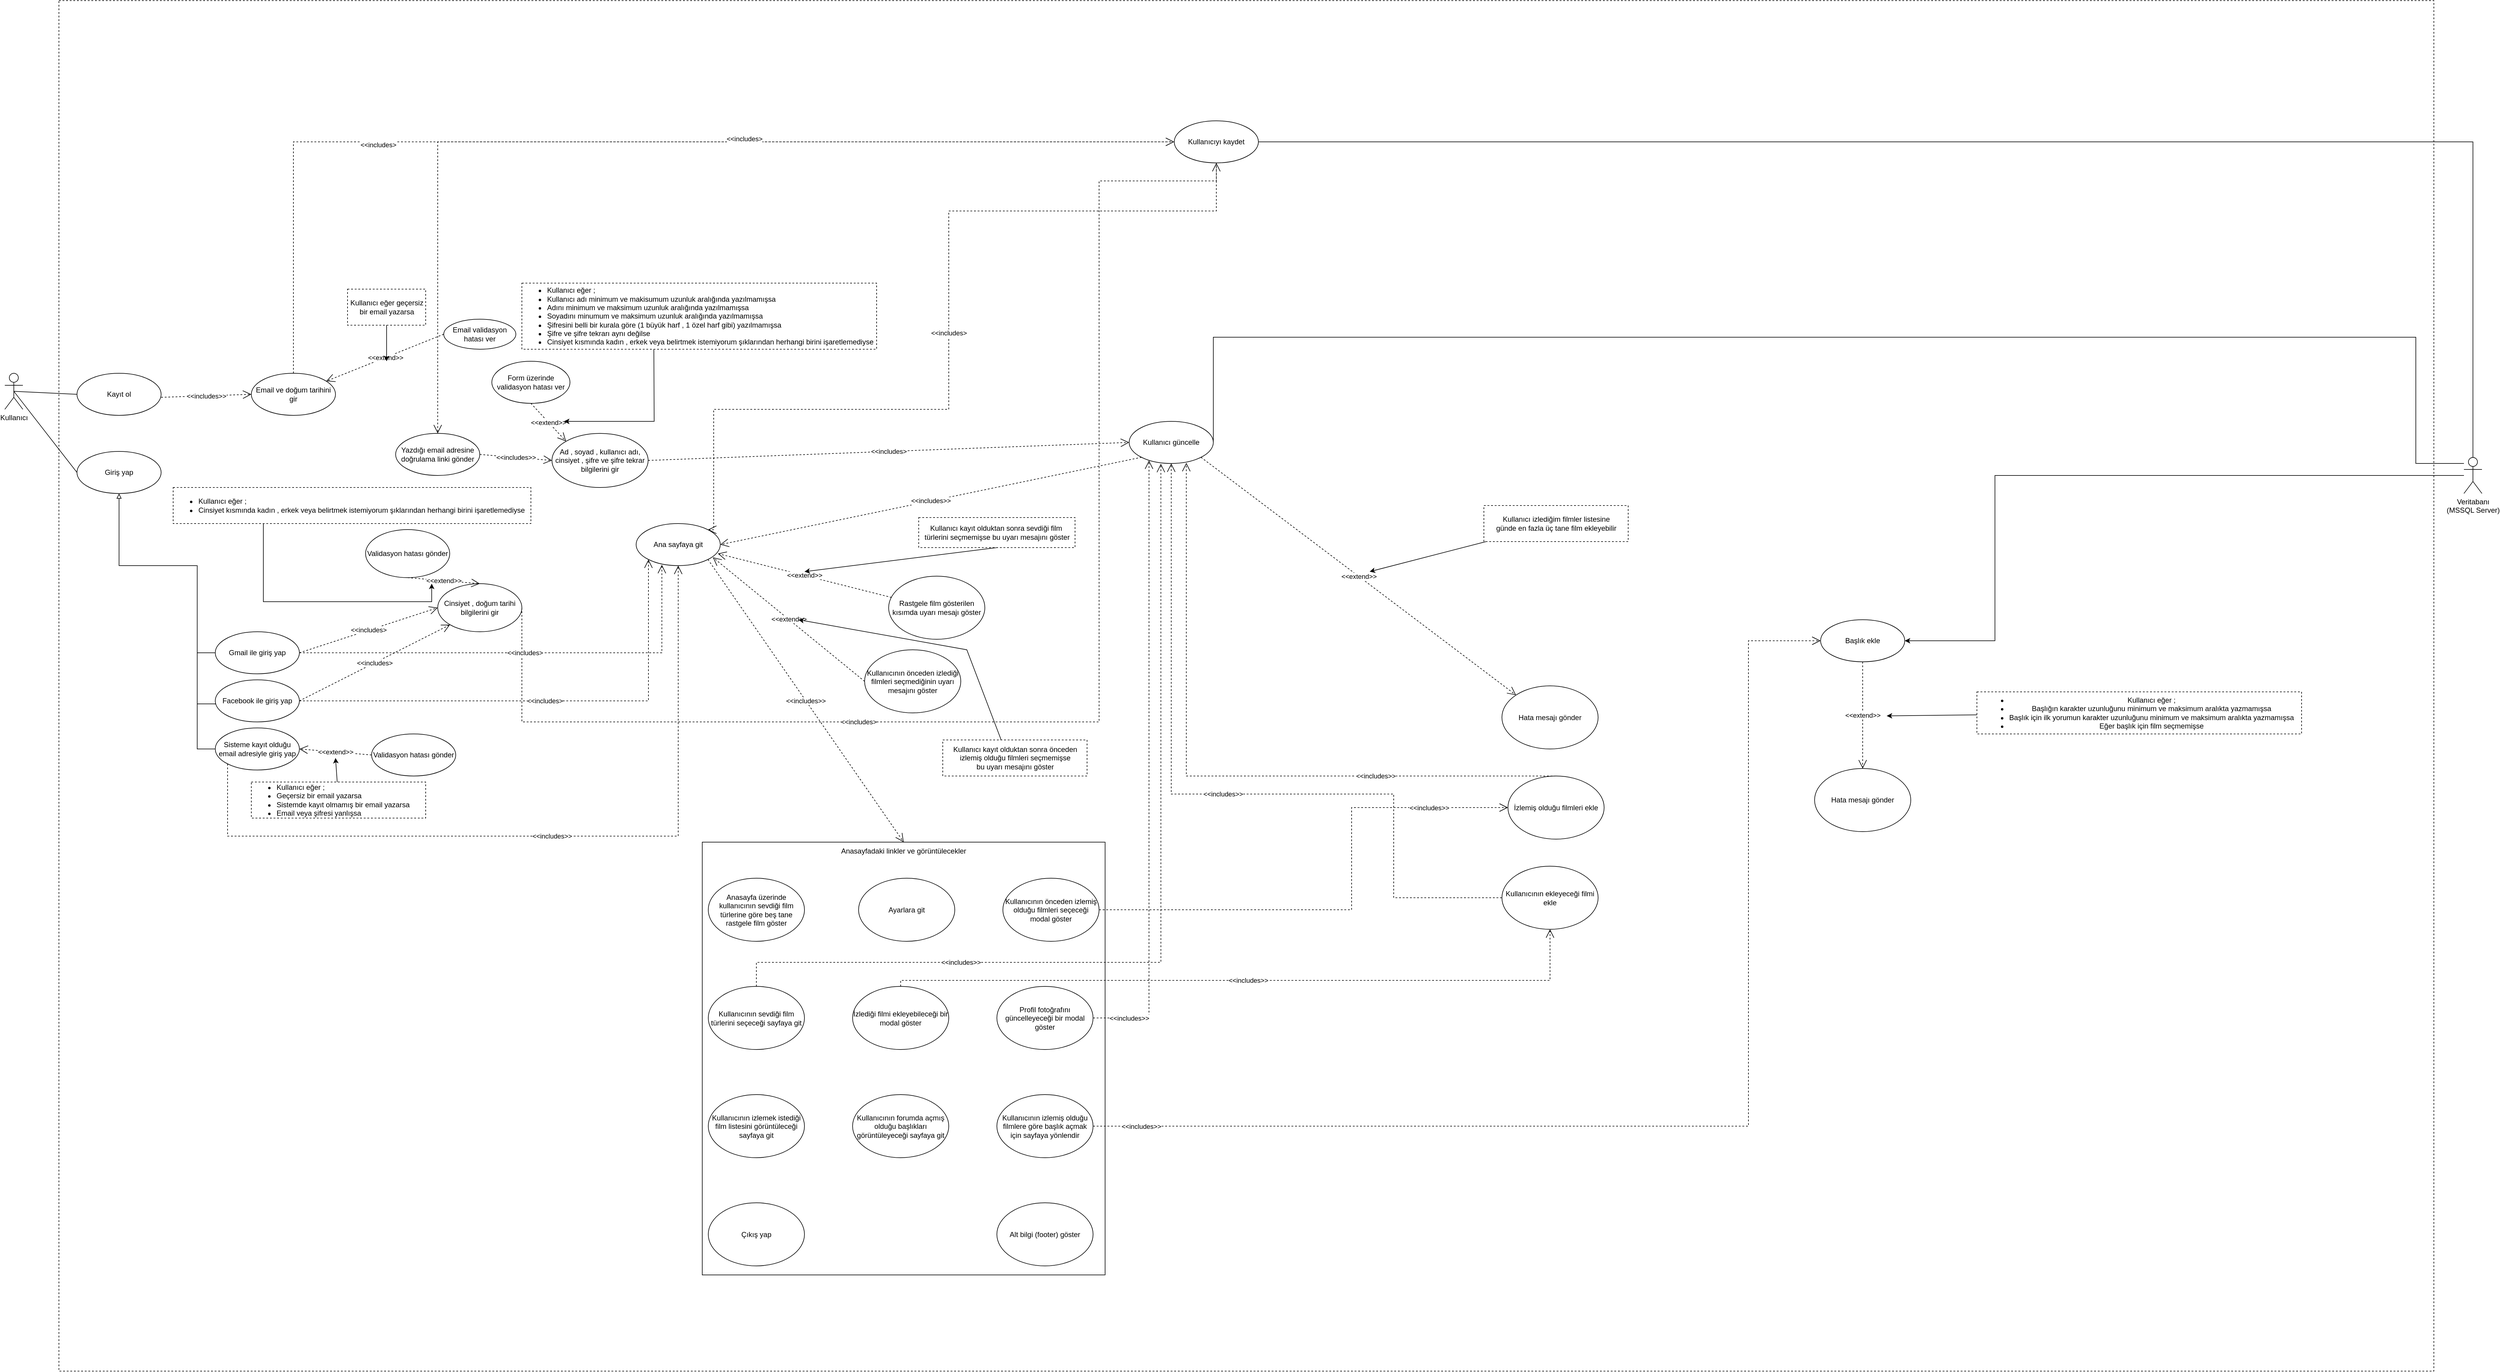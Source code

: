 <mxfile version="20.3.0" type="device"><diagram id="nYmUGHvlGjvbxJEdhtL8" name="Page-1"><mxGraphModel dx="3100" dy="3263" grid="1" gridSize="10" guides="1" tooltips="1" connect="1" arrows="1" fold="1" page="1" pageScale="1" pageWidth="850" pageHeight="1100" math="0" shadow="0"><root><mxCell id="0"/><mxCell id="1" parent="0"/><mxCell id="34n0GKTcj0iohAhTd3tg-10" value="" style="whiteSpace=wrap;html=1;" parent="1" vertex="1"><mxGeometry x="1200" y="1060" width="670" height="720" as="geometry"/></mxCell><mxCell id="LoF7-ym211f0HZ1297J--32" style="rounded=0;orthogonalLoop=1;jettySize=auto;html=1;exitX=0.5;exitY=0.5;exitDx=0;exitDy=0;exitPerimeter=0;entryX=0;entryY=0.5;entryDx=0;entryDy=0;endArrow=none;endFill=0;" parent="1" source="LoF7-ym211f0HZ1297J--1" target="LoF7-ym211f0HZ1297J--3" edge="1"><mxGeometry relative="1" as="geometry"/></mxCell><mxCell id="LoF7-ym211f0HZ1297J--1" value="Kullanıcı" style="shape=umlActor;verticalLabelPosition=bottom;verticalAlign=top;html=1;outlineConnect=0;" parent="1" vertex="1"><mxGeometry x="40" y="280" width="30" height="60" as="geometry"/></mxCell><mxCell id="LoF7-ym211f0HZ1297J--3" value="Kayıt ol" style="ellipse;whiteSpace=wrap;html=1;" parent="1" vertex="1"><mxGeometry x="160" y="280" width="140" height="70" as="geometry"/></mxCell><mxCell id="LoF7-ym211f0HZ1297J--4" value="&amp;lt;&amp;lt;includes&amp;gt;&amp;gt;" style="endArrow=open;endSize=12;dashed=1;html=1;rounded=0;entryX=0;entryY=0.5;entryDx=0;entryDy=0;" parent="1" target="LoF7-ym211f0HZ1297J--5" edge="1"><mxGeometry width="160" relative="1" as="geometry"><mxPoint x="300" y="320" as="sourcePoint"/><mxPoint x="460" y="320" as="targetPoint"/></mxGeometry></mxCell><mxCell id="LoF7-ym211f0HZ1297J--5" value="Email ve doğum tarihini gir" style="ellipse;whiteSpace=wrap;html=1;" parent="1" vertex="1"><mxGeometry x="450" y="280" width="140" height="70" as="geometry"/></mxCell><mxCell id="LoF7-ym211f0HZ1297J--6" value="&amp;lt;&amp;lt;extend&amp;gt;&amp;gt;" style="endArrow=open;endSize=12;dashed=1;html=1;rounded=0;exitX=0;exitY=0.5;exitDx=0;exitDy=0;" parent="1" source="LoF7-ym211f0HZ1297J--7" target="LoF7-ym211f0HZ1297J--5" edge="1"><mxGeometry width="160" relative="1" as="geometry"><mxPoint x="750" y="315" as="sourcePoint"/><mxPoint x="590" y="315" as="targetPoint"/></mxGeometry></mxCell><mxCell id="LoF7-ym211f0HZ1297J--7" value="Email validasyon hatası ver" style="ellipse;whiteSpace=wrap;html=1;" parent="1" vertex="1"><mxGeometry x="770" y="190" width="120" height="50" as="geometry"/></mxCell><mxCell id="LoF7-ym211f0HZ1297J--9" style="edgeStyle=orthogonalEdgeStyle;rounded=0;orthogonalLoop=1;jettySize=auto;html=1;" parent="1" source="LoF7-ym211f0HZ1297J--8" edge="1"><mxGeometry relative="1" as="geometry"><mxPoint x="675" y="260" as="targetPoint"/></mxGeometry></mxCell><mxCell id="LoF7-ym211f0HZ1297J--8" value="Kullanıcı eğer geçersiz &lt;br&gt;bir email yazarsa" style="html=1;dashed=1;align=center;" parent="1" vertex="1"><mxGeometry x="610" y="140" width="130" height="60" as="geometry"/></mxCell><mxCell id="LoF7-ym211f0HZ1297J--10" value="&amp;lt;&amp;lt;includes&amp;gt;" style="endArrow=open;endSize=12;dashed=1;html=1;rounded=0;exitX=0.5;exitY=0;exitDx=0;exitDy=0;entryX=0;entryY=0.5;entryDx=0;entryDy=0;edgeStyle=orthogonalEdgeStyle;" parent="1" source="LoF7-ym211f0HZ1297J--5" target="mA1J3_QjXQ8iPbInQbPa-5" edge="1"><mxGeometry x="-0.432" y="-5" width="160" relative="1" as="geometry"><mxPoint x="500" y="400" as="sourcePoint"/><mxPoint x="680" y="390" as="targetPoint"/><mxPoint as="offset"/></mxGeometry></mxCell><mxCell id="LoF7-ym211f0HZ1297J--11" value="Yazdığı email adresine doğrulama linki gönder" style="ellipse;whiteSpace=wrap;html=1;" parent="1" vertex="1"><mxGeometry x="690" y="380" width="140" height="70" as="geometry"/></mxCell><mxCell id="LoF7-ym211f0HZ1297J--18" value="&amp;lt;&amp;lt;includes&amp;gt;&amp;gt;" style="endArrow=open;endSize=12;dashed=1;html=1;rounded=0;exitX=1;exitY=0.5;exitDx=0;exitDy=0;entryX=0;entryY=0.5;entryDx=0;entryDy=0;" parent="1" source="LoF7-ym211f0HZ1297J--11" target="LoF7-ym211f0HZ1297J--19" edge="1"><mxGeometry width="160" relative="1" as="geometry"><mxPoint x="600" y="550" as="sourcePoint"/><mxPoint x="950" y="415" as="targetPoint"/></mxGeometry></mxCell><mxCell id="LoF7-ym211f0HZ1297J--19" value="Ad , soyad , kullanıcı adı, cinsiyet , şifre ve şifre tekrar bilgilerini gir" style="ellipse;whiteSpace=wrap;html=1;" parent="1" vertex="1"><mxGeometry x="950" y="380" width="160" height="90" as="geometry"/></mxCell><mxCell id="LoF7-ym211f0HZ1297J--20" value="&amp;lt;&amp;lt;extend&amp;gt;&amp;gt;" style="endArrow=open;endSize=12;dashed=1;html=1;rounded=0;entryX=0;entryY=0;entryDx=0;entryDy=0;exitX=0.5;exitY=1;exitDx=0;exitDy=0;" parent="1" source="LoF7-ym211f0HZ1297J--23" target="LoF7-ym211f0HZ1297J--19" edge="1"><mxGeometry width="160" relative="1" as="geometry"><mxPoint x="1020" y="290" as="sourcePoint"/><mxPoint x="889.997" y="369.549" as="targetPoint"/></mxGeometry></mxCell><mxCell id="LoF7-ym211f0HZ1297J--23" value="Form üzerinde validasyon hatası ver" style="ellipse;whiteSpace=wrap;html=1;" parent="1" vertex="1"><mxGeometry x="850" y="260" width="130" height="70" as="geometry"/></mxCell><mxCell id="LoF7-ym211f0HZ1297J--27" style="edgeStyle=orthogonalEdgeStyle;rounded=0;orthogonalLoop=1;jettySize=auto;html=1;exitX=0.372;exitY=0.991;exitDx=0;exitDy=0;exitPerimeter=0;" parent="1" source="LoF7-ym211f0HZ1297J--26" edge="1"><mxGeometry relative="1" as="geometry"><mxPoint x="970" y="360" as="targetPoint"/><Array as="points"><mxPoint x="1120" y="241"/><mxPoint x="1120" y="360"/></Array></mxGeometry></mxCell><mxCell id="LoF7-ym211f0HZ1297J--26" value="&lt;ul&gt;&lt;li&gt;Kullanıcı eğer ;&lt;/li&gt;&lt;li&gt;Kullanıcı adı minimum ve makisumum uzunluk aralığında yazılmamışsa&lt;/li&gt;&lt;li&gt;Adını minimum ve maksimum uzunluk aralığında yazılmamışsa&lt;/li&gt;&lt;li&gt;Soyadını minumum ve maksimum uzunluk aralığında yazılmamışsa&lt;/li&gt;&lt;li&gt;Şifresini belli bir kurala göre (1 büyük harf , 1 özel harf gibi) yazılmamışsa&lt;/li&gt;&lt;li&gt;Şifre ve şifre tekrarı aynı değilse&amp;nbsp;&lt;/li&gt;&lt;li style=&quot;&quot;&gt;Cinsiyet kısmında kadın , erkek veya belirtmek istemiyorum şıklarından herhangi birini işaretlemediyse&lt;/li&gt;&lt;/ul&gt;" style="html=1;dashed=1;align=left;" parent="1" vertex="1"><mxGeometry x="900" y="130" width="590" height="110" as="geometry"/></mxCell><mxCell id="LoF7-ym211f0HZ1297J--28" value="&amp;lt;&amp;lt;includes&amp;gt;&amp;gt;" style="endArrow=open;endSize=12;dashed=1;html=1;rounded=0;exitX=0;exitY=1;exitDx=0;exitDy=0;entryX=1;entryY=0.5;entryDx=0;entryDy=0;" parent="1" source="l8358WS5dhzdJ6HEJm18-1" target="LoF7-ym211f0HZ1297J--29" edge="1"><mxGeometry width="160" relative="1" as="geometry"><mxPoint x="960.0" y="540" as="sourcePoint"/><mxPoint x="1210" y="415" as="targetPoint"/></mxGeometry></mxCell><mxCell id="LoF7-ym211f0HZ1297J--29" value="Ana sayfaya git" style="ellipse;whiteSpace=wrap;html=1;" parent="1" vertex="1"><mxGeometry x="1090" y="530" width="140" height="70" as="geometry"/></mxCell><mxCell id="LoF7-ym211f0HZ1297J--33" value="Giriş yap" style="ellipse;whiteSpace=wrap;html=1;" parent="1" vertex="1"><mxGeometry x="160" y="410" width="140" height="70" as="geometry"/></mxCell><mxCell id="LoF7-ym211f0HZ1297J--41" style="edgeStyle=orthogonalEdgeStyle;rounded=0;orthogonalLoop=1;jettySize=auto;html=1;endArrow=none;endFill=0;" parent="1" source="LoF7-ym211f0HZ1297J--35" edge="1"><mxGeometry relative="1" as="geometry"><mxPoint x="360" y="820" as="targetPoint"/><Array as="points"><mxPoint x="360" y="745"/><mxPoint x="360" y="820"/></Array></mxGeometry></mxCell><mxCell id="LoF7-ym211f0HZ1297J--35" value="Gmail ile giriş yap" style="ellipse;whiteSpace=wrap;html=1;" parent="1" vertex="1"><mxGeometry x="390" y="710" width="140" height="70" as="geometry"/></mxCell><mxCell id="LoF7-ym211f0HZ1297J--42" style="edgeStyle=orthogonalEdgeStyle;rounded=0;orthogonalLoop=1;jettySize=auto;html=1;endArrow=none;endFill=0;" parent="1" source="LoF7-ym211f0HZ1297J--36" edge="1"><mxGeometry relative="1" as="geometry"><mxPoint x="360" y="820" as="targetPoint"/><Array as="points"><mxPoint x="360" y="830"/></Array></mxGeometry></mxCell><mxCell id="LoF7-ym211f0HZ1297J--36" value="Facebook ile giriş yap" style="ellipse;whiteSpace=wrap;html=1;" parent="1" vertex="1"><mxGeometry x="390" y="790" width="140" height="70" as="geometry"/></mxCell><mxCell id="LoF7-ym211f0HZ1297J--43" style="edgeStyle=orthogonalEdgeStyle;rounded=0;orthogonalLoop=1;jettySize=auto;html=1;entryX=0.5;entryY=1;entryDx=0;entryDy=0;endArrow=block;endFill=0;" parent="1" source="LoF7-ym211f0HZ1297J--37" target="LoF7-ym211f0HZ1297J--33" edge="1"><mxGeometry relative="1" as="geometry"><Array as="points"><mxPoint x="360" y="905"/><mxPoint x="360" y="600"/><mxPoint x="230" y="600"/></Array></mxGeometry></mxCell><mxCell id="LoF7-ym211f0HZ1297J--37" value="Sisteme kayıt olduğu email adresiyle giriş yap" style="ellipse;whiteSpace=wrap;html=1;" parent="1" vertex="1"><mxGeometry x="390" y="870" width="140" height="70" as="geometry"/></mxCell><mxCell id="LoF7-ym211f0HZ1297J--48" style="rounded=0;orthogonalLoop=1;jettySize=auto;html=1;exitX=0.5;exitY=0.5;exitDx=0;exitDy=0;exitPerimeter=0;entryX=0;entryY=0.5;entryDx=0;entryDy=0;endArrow=none;endFill=0;" parent="1" source="LoF7-ym211f0HZ1297J--1" target="LoF7-ym211f0HZ1297J--33" edge="1"><mxGeometry relative="1" as="geometry"><mxPoint x="65" y="320" as="sourcePoint"/><mxPoint x="170" y="325" as="targetPoint"/></mxGeometry></mxCell><mxCell id="LoF7-ym211f0HZ1297J--50" value="Validasyon hatası gönder" style="ellipse;whiteSpace=wrap;html=1;" parent="1" vertex="1"><mxGeometry x="650" y="880" width="140" height="70" as="geometry"/></mxCell><mxCell id="LoF7-ym211f0HZ1297J--52" value="&amp;lt;&amp;lt;extend&amp;gt;&amp;gt;" style="endArrow=open;endSize=12;dashed=1;html=1;rounded=0;exitX=0;exitY=0.5;exitDx=0;exitDy=0;entryX=1;entryY=0.5;entryDx=0;entryDy=0;" parent="1" source="LoF7-ym211f0HZ1297J--50" target="LoF7-ym211f0HZ1297J--37" edge="1"><mxGeometry width="160" relative="1" as="geometry"><mxPoint x="700" y="900" as="sourcePoint"/><mxPoint x="540" y="900" as="targetPoint"/></mxGeometry></mxCell><mxCell id="LoF7-ym211f0HZ1297J--54" style="rounded=0;orthogonalLoop=1;jettySize=auto;html=1;startArrow=none;startFill=0;endArrow=classic;endFill=1;" parent="1" source="LoF7-ym211f0HZ1297J--53" edge="1"><mxGeometry relative="1" as="geometry"><mxPoint x="590" y="920" as="targetPoint"/></mxGeometry></mxCell><mxCell id="LoF7-ym211f0HZ1297J--53" value="&lt;ul&gt;&lt;li&gt;Kullanıcı eğer ;&lt;/li&gt;&lt;li&gt;Geçersiz bir email yazarsa&lt;/li&gt;&lt;li&gt;Sistemde kayıt olmamış bir email yazarsa&lt;/li&gt;&lt;li&gt;Email veya şifresi yanlışsa&lt;/li&gt;&lt;/ul&gt;" style="html=1;dashed=1;align=left;" parent="1" vertex="1"><mxGeometry x="450" y="960" width="290" height="60" as="geometry"/></mxCell><mxCell id="LoF7-ym211f0HZ1297J--56" value="&amp;lt;&amp;lt;includes&amp;gt;&amp;gt;" style="endArrow=open;endSize=12;dashed=1;html=1;rounded=0;exitX=0;exitY=1;exitDx=0;exitDy=0;entryX=0.5;entryY=1;entryDx=0;entryDy=0;edgeStyle=orthogonalEdgeStyle;" parent="1" source="LoF7-ym211f0HZ1297J--37" target="LoF7-ym211f0HZ1297J--29" edge="1"><mxGeometry width="160" relative="1" as="geometry"><mxPoint x="700.0" y="540.0" as="sourcePoint"/><mxPoint x="780" y="640" as="targetPoint"/><Array as="points"><mxPoint x="411" y="1050"/><mxPoint x="1160" y="1050"/></Array></mxGeometry></mxCell><mxCell id="LoF7-ym211f0HZ1297J--58" value="Cinsiyet , doğum tarihi bilgilerini gir" style="ellipse;whiteSpace=wrap;html=1;" parent="1" vertex="1"><mxGeometry x="760" y="630" width="140" height="80" as="geometry"/></mxCell><mxCell id="LoF7-ym211f0HZ1297J--63" value="&amp;lt;&amp;lt;includes&amp;gt;" style="endArrow=open;endSize=12;dashed=1;html=1;rounded=0;exitX=1;exitY=0.5;exitDx=0;exitDy=0;entryX=0;entryY=0.5;entryDx=0;entryDy=0;" parent="1" source="LoF7-ym211f0HZ1297J--35" target="LoF7-ym211f0HZ1297J--58" edge="1"><mxGeometry width="160" relative="1" as="geometry"><mxPoint x="550" y="760.0" as="sourcePoint"/><mxPoint x="720.0" y="825.0" as="targetPoint"/></mxGeometry></mxCell><mxCell id="LoF7-ym211f0HZ1297J--64" value="&amp;lt;&amp;lt;includes&amp;gt;" style="endArrow=open;endSize=12;dashed=1;html=1;rounded=0;exitX=1;exitY=0.5;exitDx=0;exitDy=0;entryX=0;entryY=1;entryDx=0;entryDy=0;" parent="1" source="LoF7-ym211f0HZ1297J--36" target="LoF7-ym211f0HZ1297J--58" edge="1"><mxGeometry width="160" relative="1" as="geometry"><mxPoint x="540.0" y="755" as="sourcePoint"/><mxPoint x="650.0" y="740" as="targetPoint"/></mxGeometry></mxCell><mxCell id="LoF7-ym211f0HZ1297J--65" value="Validasyon hatası gönder" style="ellipse;whiteSpace=wrap;html=1;" parent="1" vertex="1"><mxGeometry x="640" y="540" width="140" height="80" as="geometry"/></mxCell><mxCell id="LoF7-ym211f0HZ1297J--66" value="&amp;lt;&amp;lt;extend&amp;gt;&amp;gt;" style="endArrow=open;endSize=12;dashed=1;html=1;rounded=0;entryX=0.5;entryY=0;entryDx=0;entryDy=0;exitX=0.5;exitY=1;exitDx=0;exitDy=0;" parent="1" source="LoF7-ym211f0HZ1297J--65" target="LoF7-ym211f0HZ1297J--58" edge="1"><mxGeometry width="160" relative="1" as="geometry"><mxPoint x="841.57" y="610" as="sourcePoint"/><mxPoint x="900.001" y="673.18" as="targetPoint"/></mxGeometry></mxCell><mxCell id="LoF7-ym211f0HZ1297J--68" style="edgeStyle=orthogonalEdgeStyle;rounded=0;orthogonalLoop=1;jettySize=auto;html=1;startArrow=none;startFill=0;endArrow=classic;endFill=1;" parent="1" source="LoF7-ym211f0HZ1297J--67" edge="1"><mxGeometry relative="1" as="geometry"><mxPoint x="750" y="630" as="targetPoint"/><Array as="points"><mxPoint x="470" y="660"/></Array></mxGeometry></mxCell><mxCell id="LoF7-ym211f0HZ1297J--67" value="&lt;ul&gt;&lt;li&gt;Kullanıcı eğer ;&lt;/li&gt;&lt;li&gt;&lt;span style=&quot;background-color: initial;&quot;&gt;Cinsiyet kısmında kadın , erkek veya&amp;nbsp;&lt;/span&gt;belirtmek istemiyorum şıklarından herhangi&amp;nbsp;&lt;span style=&quot;background-color: initial;&quot;&gt;birini işaretlemediyse&lt;/span&gt;&lt;/li&gt;&lt;/ul&gt;" style="html=1;dashed=1;align=left;" parent="1" vertex="1"><mxGeometry x="320" y="470" width="595" height="60" as="geometry"/></mxCell><mxCell id="LoF7-ym211f0HZ1297J--70" value="&amp;lt;&amp;lt;includes&amp;gt;" style="endArrow=open;endSize=12;dashed=1;html=1;rounded=0;exitX=1;exitY=0.5;exitDx=0;exitDy=0;entryX=0;entryY=1;entryDx=0;entryDy=0;edgeStyle=orthogonalEdgeStyle;" parent="1" source="LoF7-ym211f0HZ1297J--36" target="LoF7-ym211f0HZ1297J--29" edge="1"><mxGeometry width="160" relative="1" as="geometry"><mxPoint x="670" y="860" as="sourcePoint"/><mxPoint x="800.503" y="773.284" as="targetPoint"/></mxGeometry></mxCell><mxCell id="LoF7-ym211f0HZ1297J--72" value="&amp;lt;&amp;lt;includes&amp;gt;" style="endArrow=open;endSize=12;dashed=1;html=1;rounded=0;exitX=1;exitY=0.5;exitDx=0;exitDy=0;edgeStyle=orthogonalEdgeStyle;entryX=0.5;entryY=1;entryDx=0;entryDy=0;" parent="1" source="LoF7-ym211f0HZ1297J--58" target="mA1J3_QjXQ8iPbInQbPa-5" edge="1"><mxGeometry x="-0.341" width="160" relative="1" as="geometry"><mxPoint x="550" y="790.25" as="sourcePoint"/><mxPoint x="2050" y="-40" as="targetPoint"/><Array as="points"><mxPoint x="900" y="860"/><mxPoint x="1860" y="860"/><mxPoint x="1860" y="-40"/><mxPoint x="2055" y="-40"/></Array><mxPoint as="offset"/></mxGeometry></mxCell><mxCell id="l8358WS5dhzdJ6HEJm18-3" style="rounded=0;orthogonalLoop=1;jettySize=auto;html=1;entryX=1;entryY=0.5;entryDx=0;entryDy=0;endArrow=none;endFill=0;edgeStyle=orthogonalEdgeStyle;" parent="1" source="mA1J3_QjXQ8iPbInQbPa-1" target="l8358WS5dhzdJ6HEJm18-1" edge="1"><mxGeometry relative="1" as="geometry"><Array as="points"><mxPoint x="4050" y="430"/><mxPoint x="4050" y="220"/><mxPoint x="2050" y="220"/></Array></mxGeometry></mxCell><mxCell id="xYG-eYfG14f2TytHCqUJ-10" style="edgeStyle=orthogonalEdgeStyle;rounded=0;orthogonalLoop=1;jettySize=auto;html=1;entryX=1;entryY=0.5;entryDx=0;entryDy=0;" edge="1" parent="1" source="mA1J3_QjXQ8iPbInQbPa-1" target="xYG-eYfG14f2TytHCqUJ-6"><mxGeometry relative="1" as="geometry"><Array as="points"><mxPoint x="3350" y="725"/></Array></mxGeometry></mxCell><mxCell id="mA1J3_QjXQ8iPbInQbPa-1" value="Veritabanı&lt;br&gt;(MSSQL Server)" style="shape=umlActor;verticalLabelPosition=bottom;verticalAlign=top;html=1;outlineConnect=0;" parent="1" vertex="1"><mxGeometry x="4130" y="420" width="30" height="60" as="geometry"/></mxCell><mxCell id="mA1J3_QjXQ8iPbInQbPa-7" style="edgeStyle=orthogonalEdgeStyle;rounded=0;orthogonalLoop=1;jettySize=auto;html=1;entryX=0.5;entryY=0;entryDx=0;entryDy=0;entryPerimeter=0;endArrow=none;endFill=0;" parent="1" source="mA1J3_QjXQ8iPbInQbPa-5" target="mA1J3_QjXQ8iPbInQbPa-1" edge="1"><mxGeometry relative="1" as="geometry"/></mxCell><mxCell id="mA1J3_QjXQ8iPbInQbPa-5" value="Kullanıcıyı kaydet" style="ellipse;whiteSpace=wrap;html=1;" parent="1" vertex="1"><mxGeometry x="1985" y="-140" width="140" height="70" as="geometry"/></mxCell><mxCell id="mA1J3_QjXQ8iPbInQbPa-8" value="&amp;lt;&amp;lt;includes&amp;gt;" style="endArrow=open;endSize=12;dashed=1;html=1;rounded=0;exitX=0;exitY=0.5;exitDx=0;exitDy=0;entryX=0.5;entryY=0;entryDx=0;entryDy=0;edgeStyle=orthogonalEdgeStyle;" parent="1" source="mA1J3_QjXQ8iPbInQbPa-5" target="LoF7-ym211f0HZ1297J--11" edge="1"><mxGeometry x="-0.164" y="-5" width="160" relative="1" as="geometry"><mxPoint x="1285.0" y="-95" as="sourcePoint"/><mxPoint x="530" y="290" as="targetPoint"/><Array as="points"><mxPoint x="760" y="-105"/></Array><mxPoint as="offset"/></mxGeometry></mxCell><mxCell id="l8358WS5dhzdJ6HEJm18-1" value="Kullanıcı güncelle" style="ellipse;whiteSpace=wrap;html=1;" parent="1" vertex="1"><mxGeometry x="1910" y="360" width="140" height="70" as="geometry"/></mxCell><mxCell id="l8358WS5dhzdJ6HEJm18-2" value="&amp;lt;&amp;lt;includes&amp;gt;" style="endArrow=open;endSize=12;dashed=1;html=1;rounded=0;exitX=1;exitY=0.5;exitDx=0;exitDy=0;entryX=0;entryY=0.5;entryDx=0;entryDy=0;" parent="1" source="LoF7-ym211f0HZ1297J--19" target="l8358WS5dhzdJ6HEJm18-1" edge="1"><mxGeometry width="160" relative="1" as="geometry"><mxPoint x="1360" y="780" as="sourcePoint"/><mxPoint x="1895.503" y="319.749" as="targetPoint"/></mxGeometry></mxCell><mxCell id="l8358WS5dhzdJ6HEJm18-4" value="Anasayfa üzerinde kullanıcının sevdiği film türlerine göre beş tane rastgele film göster" style="ellipse;whiteSpace=wrap;html=1;" parent="1" vertex="1"><mxGeometry x="1210" y="1120" width="160" height="105" as="geometry"/></mxCell><mxCell id="l8358WS5dhzdJ6HEJm18-5" value="&amp;lt;&amp;lt;includes&amp;gt;&amp;gt;" style="endArrow=open;endSize=12;dashed=1;html=1;rounded=0;exitX=1;exitY=1;exitDx=0;exitDy=0;entryX=0.5;entryY=0;entryDx=0;entryDy=0;" parent="1" source="LoF7-ym211f0HZ1297J--29" target="34n0GKTcj0iohAhTd3tg-11" edge="1"><mxGeometry width="160" relative="1" as="geometry"><mxPoint x="1300" y="710" as="sourcePoint"/><mxPoint x="1480.503" y="734.749" as="targetPoint"/></mxGeometry></mxCell><mxCell id="l8358WS5dhzdJ6HEJm18-6" value="Rastgele film gösterilen kısımda uyarı mesajı göster" style="ellipse;whiteSpace=wrap;html=1;" parent="1" vertex="1"><mxGeometry x="1510" y="617.5" width="160" height="105" as="geometry"/></mxCell><mxCell id="l8358WS5dhzdJ6HEJm18-7" value="&amp;lt;&amp;lt;extend&amp;gt;&amp;gt;" style="endArrow=open;endSize=12;dashed=1;html=1;rounded=0;exitX=0.031;exitY=0.338;exitDx=0;exitDy=0;entryX=0.971;entryY=0.714;entryDx=0;entryDy=0;entryPerimeter=0;exitPerimeter=0;" parent="1" source="l8358WS5dhzdJ6HEJm18-6" target="LoF7-ym211f0HZ1297J--29" edge="1"><mxGeometry width="160" relative="1" as="geometry"><mxPoint x="1595.503" y="654.749" as="sourcePoint"/><mxPoint x="1415" y="630" as="targetPoint"/></mxGeometry></mxCell><mxCell id="l8358WS5dhzdJ6HEJm18-9" style="edgeStyle=none;rounded=0;orthogonalLoop=1;jettySize=auto;html=1;endArrow=classic;endFill=1;exitX=0.5;exitY=1;exitDx=0;exitDy=0;" parent="1" source="l8358WS5dhzdJ6HEJm18-8" edge="1"><mxGeometry relative="1" as="geometry"><mxPoint x="1370" y="610" as="targetPoint"/></mxGeometry></mxCell><mxCell id="l8358WS5dhzdJ6HEJm18-8" value="Kullanıcı kayıt olduktan sonra sevdiği film&amp;nbsp;&lt;br&gt;türlerini seçmemişse bu uyarı mesajını göster" style="html=1;dashed=1;align=center;" parent="1" vertex="1"><mxGeometry x="1560" y="520" width="260" height="50" as="geometry"/></mxCell><mxCell id="34n0GKTcj0iohAhTd3tg-2" value="&amp;lt;&amp;lt;includes&amp;gt;" style="endArrow=open;endSize=12;dashed=1;html=1;rounded=0;exitX=0.5;exitY=1;exitDx=0;exitDy=0;entryX=1;entryY=0;entryDx=0;entryDy=0;edgeStyle=orthogonalEdgeStyle;" parent="1" source="mA1J3_QjXQ8iPbInQbPa-5" target="LoF7-ym211f0HZ1297J--29" edge="1"><mxGeometry width="160" relative="1" as="geometry"><mxPoint x="2585.503" y="9.749" as="sourcePoint"/><mxPoint x="1340" y="470" as="targetPoint"/><Array as="points"><mxPoint x="2055" y="10"/><mxPoint x="1610" y="10"/><mxPoint x="1610" y="340"/><mxPoint x="1219" y="340"/></Array></mxGeometry></mxCell><mxCell id="34n0GKTcj0iohAhTd3tg-4" value="&amp;lt;&amp;lt;includes&amp;gt;" style="endArrow=open;endSize=12;dashed=1;html=1;rounded=0;exitX=1;exitY=0.5;exitDx=0;exitDy=0;entryX=0.306;entryY=0.981;entryDx=0;entryDy=0;edgeStyle=orthogonalEdgeStyle;entryPerimeter=0;" parent="1" source="LoF7-ym211f0HZ1297J--35" target="LoF7-ym211f0HZ1297J--29" edge="1"><mxGeometry width="160" relative="1" as="geometry"><mxPoint x="550" y="795.13" as="sourcePoint"/><mxPoint x="1140.503" y="544.879" as="targetPoint"/></mxGeometry></mxCell><mxCell id="34n0GKTcj0iohAhTd3tg-5" value="&amp;lt;&amp;lt;extend&amp;gt;&amp;gt;" style="endArrow=open;endSize=12;dashed=1;html=1;rounded=0;entryX=0.912;entryY=0.804;entryDx=0;entryDy=0;entryPerimeter=0;exitX=0;exitY=0.5;exitDx=0;exitDy=0;" parent="1" source="34n0GKTcj0iohAhTd3tg-6" target="LoF7-ym211f0HZ1297J--29" edge="1"><mxGeometry width="160" relative="1" as="geometry"><mxPoint x="1450" y="760" as="sourcePoint"/><mxPoint x="1220.98" y="617.5" as="targetPoint"/></mxGeometry></mxCell><mxCell id="34n0GKTcj0iohAhTd3tg-6" value="Kullanıcının önceden izlediği filmleri seçmediğinin uyarı mesajını göster" style="ellipse;whiteSpace=wrap;html=1;" parent="1" vertex="1"><mxGeometry x="1470" y="740" width="160" height="105" as="geometry"/></mxCell><mxCell id="34n0GKTcj0iohAhTd3tg-7" style="edgeStyle=none;rounded=0;orthogonalLoop=1;jettySize=auto;html=1;endArrow=classic;endFill=1;exitX=0.5;exitY=1;exitDx=0;exitDy=0;" parent="1" source="34n0GKTcj0iohAhTd3tg-8" edge="1"><mxGeometry relative="1" as="geometry"><mxPoint x="1360" y="690" as="targetPoint"/><Array as="points"><mxPoint x="1640" y="740"/></Array></mxGeometry></mxCell><mxCell id="34n0GKTcj0iohAhTd3tg-8" value="Kullanıcı kayıt olduktan sonra önceden &lt;br&gt;izlemiş olduğu filmleri&amp;nbsp;seçmemişse &lt;br&gt;bu uyarı mesajını göster" style="html=1;dashed=1;align=center;" parent="1" vertex="1"><mxGeometry x="1600" y="890" width="240" height="60" as="geometry"/></mxCell><mxCell id="34n0GKTcj0iohAhTd3tg-11" value="Anasayfadaki linkler ve görüntülecekler" style="text;html=1;strokeColor=none;fillColor=none;align=center;verticalAlign=middle;whiteSpace=wrap;rounded=0;" parent="1" vertex="1"><mxGeometry x="1200" y="1060" width="670" height="30" as="geometry"/></mxCell><mxCell id="34n0GKTcj0iohAhTd3tg-13" value="Ayarlara git" style="ellipse;whiteSpace=wrap;html=1;" parent="1" vertex="1"><mxGeometry x="1460" y="1120" width="160" height="105" as="geometry"/></mxCell><mxCell id="34n0GKTcj0iohAhTd3tg-14" value="Kullanıcının önceden izlemiş olduğu filmleri seçeceği modal göster" style="ellipse;whiteSpace=wrap;html=1;" parent="1" vertex="1"><mxGeometry x="1700" y="1120" width="160" height="105" as="geometry"/></mxCell><mxCell id="34n0GKTcj0iohAhTd3tg-17" value="Kullanıcının sevdiği film türlerini seçeceği sayfaya git" style="ellipse;whiteSpace=wrap;html=1;" parent="1" vertex="1"><mxGeometry x="1210" y="1300" width="160" height="105" as="geometry"/></mxCell><mxCell id="34n0GKTcj0iohAhTd3tg-18" value="Profil fotoğrafını güncelleyeceği bir modal göster" style="ellipse;whiteSpace=wrap;html=1;" parent="1" vertex="1"><mxGeometry x="1690" y="1300" width="160" height="105" as="geometry"/></mxCell><mxCell id="34n0GKTcj0iohAhTd3tg-20" value="İzlediği filmi ekleyebileceği bir modal göster" style="ellipse;whiteSpace=wrap;html=1;" parent="1" vertex="1"><mxGeometry x="1450" y="1300" width="160" height="105" as="geometry"/></mxCell><mxCell id="34n0GKTcj0iohAhTd3tg-21" value="Kullanıcının izlemek istediği film listesini görüntüleceği sayfaya git" style="ellipse;whiteSpace=wrap;html=1;" parent="1" vertex="1"><mxGeometry x="1210" y="1480" width="160" height="105" as="geometry"/></mxCell><mxCell id="34n0GKTcj0iohAhTd3tg-22" value="Kullanıcının forumda açmış olduğu başlıkları görüntüleyeceği sayfaya git" style="ellipse;whiteSpace=wrap;html=1;" parent="1" vertex="1"><mxGeometry x="1450" y="1480" width="160" height="105" as="geometry"/></mxCell><mxCell id="34n0GKTcj0iohAhTd3tg-23" value="Kullanıcının izlemiş olduğu filmlere göre başlık açmak için sayfaya yönlendir" style="ellipse;whiteSpace=wrap;html=1;" parent="1" vertex="1"><mxGeometry x="1690" y="1480" width="160" height="105" as="geometry"/></mxCell><mxCell id="34n0GKTcj0iohAhTd3tg-24" value="Çıkış yap" style="ellipse;whiteSpace=wrap;html=1;" parent="1" vertex="1"><mxGeometry x="1210" y="1660" width="160" height="105" as="geometry"/></mxCell><mxCell id="34n0GKTcj0iohAhTd3tg-25" value="Alt bilgi (footer) göster" style="ellipse;whiteSpace=wrap;html=1;" parent="1" vertex="1"><mxGeometry x="1690" y="1660" width="160" height="105" as="geometry"/></mxCell><mxCell id="34n0GKTcj0iohAhTd3tg-28" value="&amp;lt;&amp;lt;includes&amp;gt;&amp;gt;" style="endArrow=open;endSize=12;dashed=1;html=1;rounded=0;exitX=0.5;exitY=0;exitDx=0;exitDy=0;entryX=0.5;entryY=1;entryDx=0;entryDy=0;edgeStyle=orthogonalEdgeStyle;" parent="1" source="34n0GKTcj0iohAhTd3tg-20" target="34n0GKTcj0iohAhTd3tg-31" edge="1"><mxGeometry width="160" relative="1" as="geometry"><mxPoint x="2660.503" y="944.749" as="sourcePoint"/><mxPoint x="1960" y="1090" as="targetPoint"/><Array as="points"><mxPoint x="1530" y="1290"/><mxPoint x="2610" y="1290"/></Array></mxGeometry></mxCell><mxCell id="34n0GKTcj0iohAhTd3tg-31" value="Kullanıcının ekleyeceği filmi ekle" style="ellipse;whiteSpace=wrap;html=1;" parent="1" vertex="1"><mxGeometry x="2530" y="1100" width="160" height="105" as="geometry"/></mxCell><mxCell id="34n0GKTcj0iohAhTd3tg-32" value="Hata mesajı gönder" style="ellipse;whiteSpace=wrap;html=1;" parent="1" vertex="1"><mxGeometry x="2530" y="800" width="160" height="105" as="geometry"/></mxCell><mxCell id="34n0GKTcj0iohAhTd3tg-33" value="&amp;lt;&amp;lt;includes&amp;gt;&amp;gt;" style="endArrow=open;endSize=12;dashed=1;html=1;rounded=0;exitX=0;exitY=0.5;exitDx=0;exitDy=0;entryX=0.5;entryY=1;entryDx=0;entryDy=0;edgeStyle=orthogonalEdgeStyle;" parent="1" source="34n0GKTcj0iohAhTd3tg-31" target="l8358WS5dhzdJ6HEJm18-1" edge="1"><mxGeometry width="160" relative="1" as="geometry"><mxPoint x="1809.97" y="1172.5" as="sourcePoint"/><mxPoint x="2299.97" y="830.0" as="targetPoint"/><Array as="points"><mxPoint x="2350" y="1153"/><mxPoint x="2350" y="980"/><mxPoint x="1980" y="980"/></Array></mxGeometry></mxCell><mxCell id="34n0GKTcj0iohAhTd3tg-34" value="&amp;lt;&amp;lt;extend&amp;gt;&amp;gt;" style="endArrow=open;endSize=12;dashed=1;html=1;rounded=0;exitX=1;exitY=1;exitDx=0;exitDy=0;entryX=0;entryY=0;entryDx=0;entryDy=0;" parent="1" source="l8358WS5dhzdJ6HEJm18-1" target="34n0GKTcj0iohAhTd3tg-32" edge="1"><mxGeometry width="160" relative="1" as="geometry"><mxPoint x="2070" y="913.75" as="sourcePoint"/><mxPoint x="2070" y="491.25" as="targetPoint"/></mxGeometry></mxCell><mxCell id="34n0GKTcj0iohAhTd3tg-36" style="edgeStyle=none;rounded=0;orthogonalLoop=1;jettySize=auto;html=1;" parent="1" source="34n0GKTcj0iohAhTd3tg-35" edge="1"><mxGeometry relative="1" as="geometry"><mxPoint x="2310" y="610" as="targetPoint"/></mxGeometry></mxCell><mxCell id="34n0GKTcj0iohAhTd3tg-35" value="Kullanıcı izlediğim filmler listesine &lt;br&gt;günde en fazla üç tane film ekleyebilir" style="html=1;dashed=1;align=center;" parent="1" vertex="1"><mxGeometry x="2500" y="500" width="240" height="60" as="geometry"/></mxCell><mxCell id="xYG-eYfG14f2TytHCqUJ-1" value="İzlemiş olduğu filmleri ekle" style="ellipse;whiteSpace=wrap;html=1;" vertex="1" parent="1"><mxGeometry x="2540" y="950" width="160" height="105" as="geometry"/></mxCell><mxCell id="xYG-eYfG14f2TytHCqUJ-2" value="&amp;lt;&amp;lt;includes&amp;gt;&amp;gt;" style="endArrow=open;endSize=12;dashed=1;html=1;rounded=0;exitX=0.5;exitY=0;exitDx=0;exitDy=0;entryX=0.679;entryY=0.986;entryDx=0;entryDy=0;entryPerimeter=0;edgeStyle=orthogonalEdgeStyle;" edge="1" parent="1" source="xYG-eYfG14f2TytHCqUJ-1" target="l8358WS5dhzdJ6HEJm18-1"><mxGeometry x="-0.472" width="160" relative="1" as="geometry"><mxPoint x="2100" y="962.5" as="sourcePoint"/><mxPoint x="2100" y="540" as="targetPoint"/><Array as="points"><mxPoint x="2005" y="950"/></Array><mxPoint as="offset"/></mxGeometry></mxCell><mxCell id="xYG-eYfG14f2TytHCqUJ-3" value="&amp;lt;&amp;lt;includes&amp;gt;&amp;gt;" style="endArrow=open;endSize=12;dashed=1;html=1;rounded=0;exitX=1;exitY=0.5;exitDx=0;exitDy=0;entryX=0;entryY=0.5;entryDx=0;entryDy=0;edgeStyle=orthogonalEdgeStyle;" edge="1" parent="1" source="34n0GKTcj0iohAhTd3tg-14" target="xYG-eYfG14f2TytHCqUJ-1"><mxGeometry x="0.692" width="160" relative="1" as="geometry"><mxPoint x="2030" y="1242.5" as="sourcePoint"/><mxPoint x="2480" y="900" as="targetPoint"/><Array as="points"><mxPoint x="2280" y="1173"/><mxPoint x="2280" y="1003"/></Array><mxPoint as="offset"/></mxGeometry></mxCell><mxCell id="xYG-eYfG14f2TytHCqUJ-4" value="&amp;lt;&amp;lt;includes&amp;gt;&amp;gt;" style="endArrow=open;endSize=12;dashed=1;html=1;rounded=0;exitX=1;exitY=0.5;exitDx=0;exitDy=0;entryX=0.236;entryY=0.929;entryDx=0;entryDy=0;edgeStyle=orthogonalEdgeStyle;entryPerimeter=0;" edge="1" parent="1" source="34n0GKTcj0iohAhTd3tg-18" target="l8358WS5dhzdJ6HEJm18-1"><mxGeometry x="-0.882" width="160" relative="1" as="geometry"><mxPoint x="1880" y="1322.5" as="sourcePoint"/><mxPoint x="2330" y="980" as="targetPoint"/><Array as="points"><mxPoint x="1943" y="1353"/></Array><mxPoint as="offset"/></mxGeometry></mxCell><mxCell id="xYG-eYfG14f2TytHCqUJ-6" value="Başlık ekle" style="ellipse;whiteSpace=wrap;html=1;" vertex="1" parent="1"><mxGeometry x="3060" y="690" width="140" height="70" as="geometry"/></mxCell><mxCell id="xYG-eYfG14f2TytHCqUJ-8" value="&amp;lt;&amp;lt;includes&amp;gt;&amp;gt;" style="endArrow=open;endSize=12;dashed=1;html=1;rounded=0;exitX=1;exitY=0.5;exitDx=0;exitDy=0;entryX=0;entryY=0.5;entryDx=0;entryDy=0;edgeStyle=orthogonalEdgeStyle;" edge="1" parent="1" source="34n0GKTcj0iohAhTd3tg-23" target="xYG-eYfG14f2TytHCqUJ-6"><mxGeometry x="-0.921" width="160" relative="1" as="geometry"><mxPoint x="2130.0" y="1847.47" as="sourcePoint"/><mxPoint x="2223.04" y="920.0" as="targetPoint"/><Array as="points"><mxPoint x="2940" y="1532"/><mxPoint x="2940" y="725"/></Array><mxPoint as="offset"/></mxGeometry></mxCell><mxCell id="xYG-eYfG14f2TytHCqUJ-9" value="&amp;lt;&amp;lt;includes&amp;gt;&amp;gt;" style="endArrow=open;endSize=12;dashed=1;html=1;rounded=0;exitX=0.5;exitY=0;exitDx=0;exitDy=0;entryX=0.377;entryY=1.008;entryDx=0;entryDy=0;edgeStyle=orthogonalEdgeStyle;entryPerimeter=0;" edge="1" parent="1" source="34n0GKTcj0iohAhTd3tg-17" target="l8358WS5dhzdJ6HEJm18-1"><mxGeometry x="-0.507" width="160" relative="1" as="geometry"><mxPoint x="1860.0" y="1362.5" as="sourcePoint"/><mxPoint x="1953.04" y="435.03" as="targetPoint"/><Array as="points"><mxPoint x="1290" y="1260"/><mxPoint x="1963" y="1260"/></Array><mxPoint as="offset"/></mxGeometry></mxCell><mxCell id="xYG-eYfG14f2TytHCqUJ-11" value="Hata mesajı gönder" style="ellipse;whiteSpace=wrap;html=1;" vertex="1" parent="1"><mxGeometry x="3050" y="937.5" width="160" height="105" as="geometry"/></mxCell><mxCell id="xYG-eYfG14f2TytHCqUJ-13" value="&amp;lt;&amp;lt;extend&amp;gt;&amp;gt;" style="endArrow=open;endSize=12;dashed=1;html=1;rounded=0;exitX=0.5;exitY=1;exitDx=0;exitDy=0;entryX=0.5;entryY=0;entryDx=0;entryDy=0;" edge="1" parent="1" source="xYG-eYfG14f2TytHCqUJ-6" target="xYG-eYfG14f2TytHCqUJ-11"><mxGeometry width="160" relative="1" as="geometry"><mxPoint x="3009.997" y="989.999" as="sourcePoint"/><mxPoint x="3533.931" y="1385.627" as="targetPoint"/></mxGeometry></mxCell><mxCell id="xYG-eYfG14f2TytHCqUJ-15" style="rounded=0;orthogonalLoop=1;jettySize=auto;html=1;" edge="1" parent="1" source="xYG-eYfG14f2TytHCqUJ-14"><mxGeometry relative="1" as="geometry"><mxPoint x="3170" y="850" as="targetPoint"/></mxGeometry></mxCell><mxCell id="xYG-eYfG14f2TytHCqUJ-14" value="&lt;ul&gt;&lt;li&gt;Kullanıcı eğer ;&lt;/li&gt;&lt;li&gt;Başlığın karakter uzunluğunu minimum ve maksimum aralıkta yazmamışsa&lt;/li&gt;&lt;li&gt;Başlık için ilk yorumun karakter uzunluğunu minimum ve maksimum aralıkta yazmamışsa&lt;/li&gt;&lt;li&gt;Eğer başlık için film seçmemişse&lt;/li&gt;&lt;/ul&gt;" style="html=1;dashed=1;align=center;" vertex="1" parent="1"><mxGeometry x="3320" y="810" width="540" height="70" as="geometry"/></mxCell><mxCell id="xYG-eYfG14f2TytHCqUJ-17" value="" style="rounded=0;whiteSpace=wrap;html=1;fillColor=none;dashed=1;" vertex="1" parent="1"><mxGeometry x="130" y="-340" width="3950" height="2280" as="geometry"/></mxCell></root></mxGraphModel></diagram></mxfile>